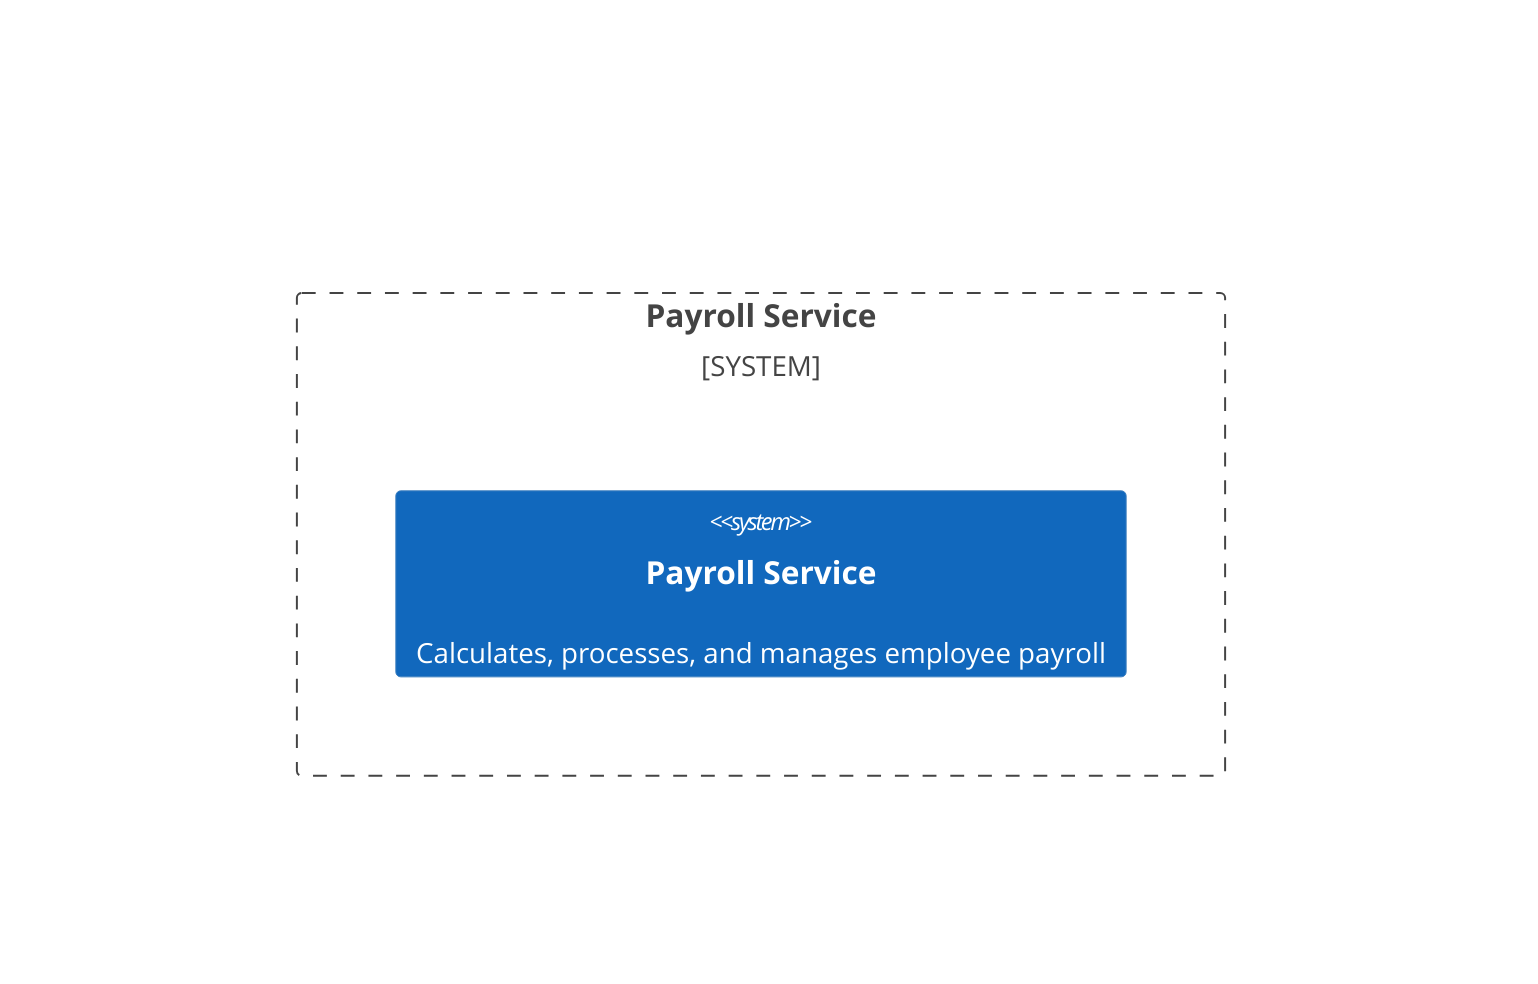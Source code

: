 C4Context
    System_Boundary(sb, "Payroll Service") {
        System(payroll, "Payroll Service", "Calculates, processes, and manages employee payroll")
    }